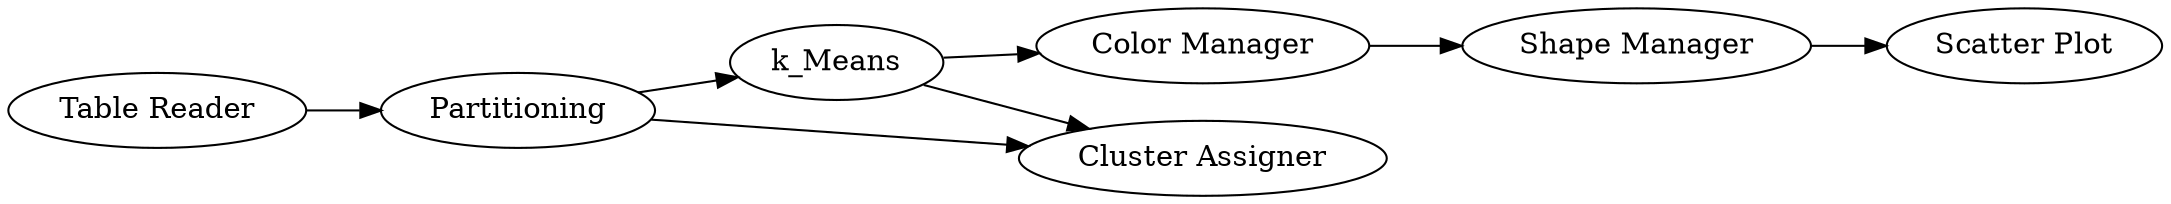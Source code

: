 digraph {
	4 -> 5
	8 -> 6
	3 -> 4
	2 -> 7
	2 -> 3
	6 -> 2
	6 -> 7
	5 [label="Scatter Plot"]
	7 [label="Cluster Assigner"]
	4 [label="Shape Manager"]
	6 [label=Partitioning]
	8 [label="Table Reader"]
	3 [label="Color Manager"]
	2 [label=k_Means]
	rankdir=LR
}
